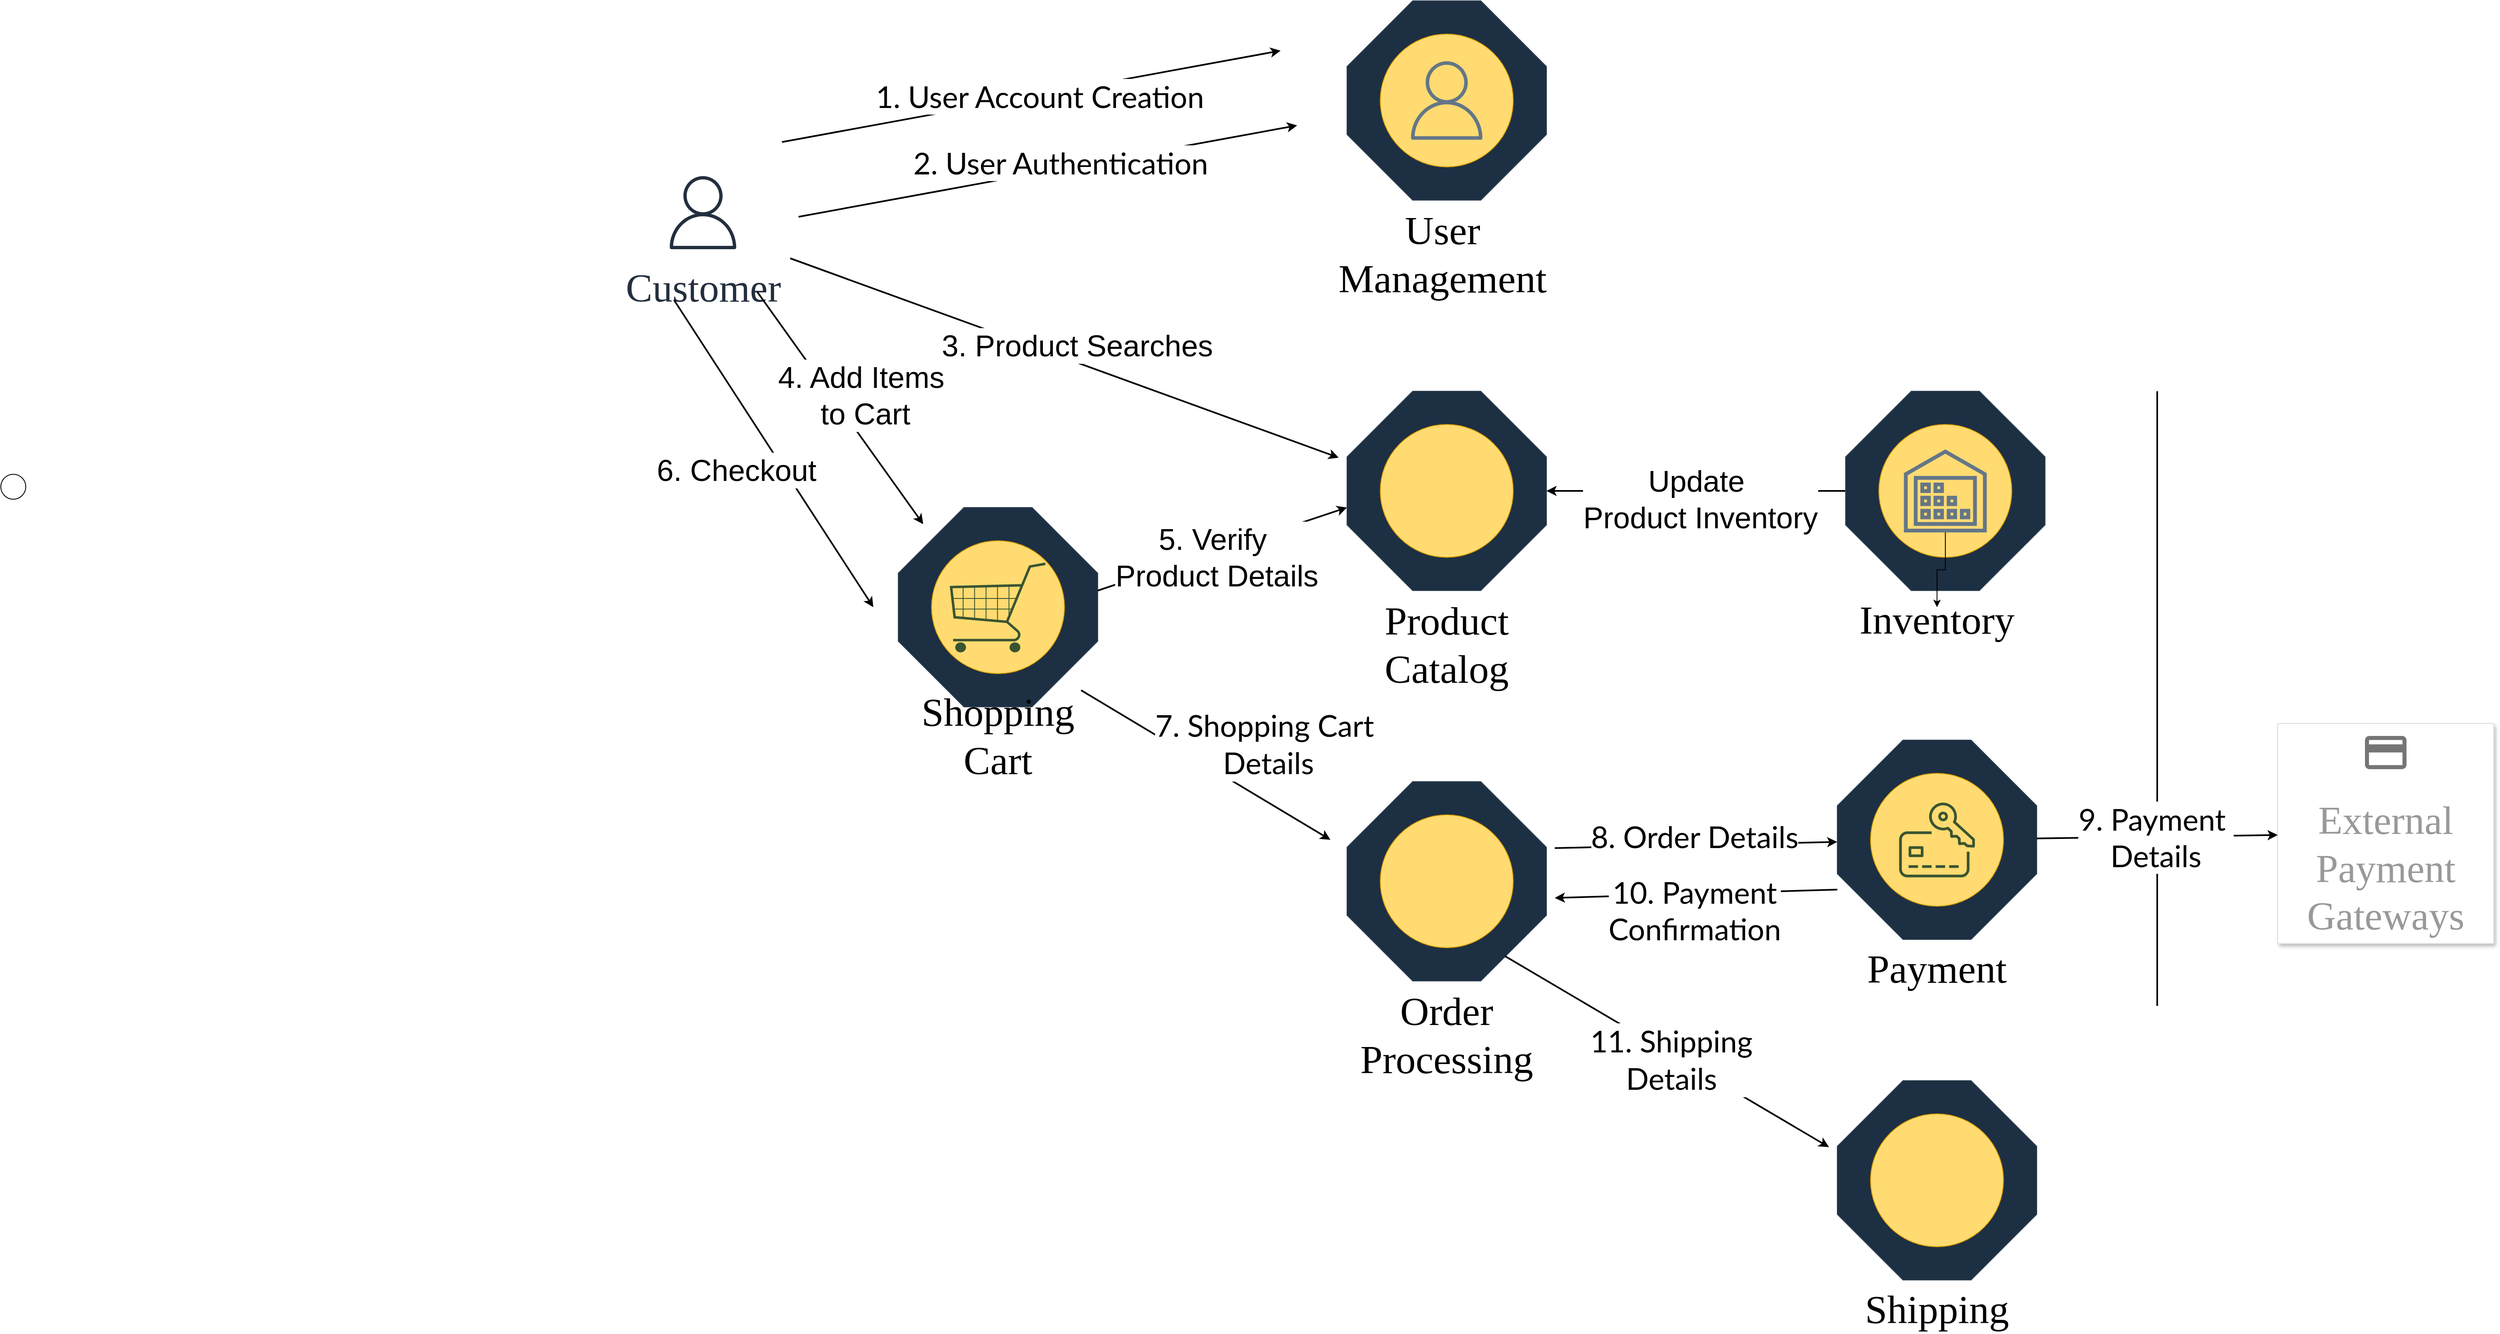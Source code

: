 <mxfile version="24.0.1" type="google">
  <diagram name="Page-1" id="0YcZO2sCVYxOVOXQs7Kz">
    <mxGraphModel dx="4204" dy="2379" grid="1" gridSize="10" guides="1" tooltips="1" connect="1" arrows="1" fold="1" page="1" pageScale="1" pageWidth="850" pageHeight="1100" math="0" shadow="0">
      <root>
        <mxCell id="0" />
        <mxCell id="1" parent="0" />
        <mxCell id="bEJetSFqN9zp64WMlj3R-33" value="" style="group;fontFamily=Dosis;fontSource=https%3A%2F%2Ffonts.googleapis.com%2Fcss%3Ffamily%3DDosis;fontSize=48;fontStyle=0" parent="1" connectable="0" vertex="1">
          <mxGeometry x="240" y="220" width="280" height="290" as="geometry" />
        </mxCell>
        <mxCell id="bEJetSFqN9zp64WMlj3R-8" value="" style="whiteSpace=wrap;html=1;shape=mxgraph.basic.octagon2;align=center;verticalAlign=middle;dx=39.51;fillColor=#1d2f42;strokeColor=#314354;fontColor=#ffffff;fontFamily=Helvetica;fontSize=12;" parent="bEJetSFqN9zp64WMlj3R-33" vertex="1">
          <mxGeometry x="20" width="240" height="240" as="geometry" />
        </mxCell>
        <mxCell id="bEJetSFqN9zp64WMlj3R-2" value="" style="ellipse;whiteSpace=wrap;html=1;aspect=fixed;fillColor=#ffdb71;strokeColor=#d79b00;gradientColor=none;" parent="bEJetSFqN9zp64WMlj3R-33" vertex="1">
          <mxGeometry x="60" y="40" width="160" height="160" as="geometry" />
        </mxCell>
        <mxCell id="bEJetSFqN9zp64WMlj3R-5" value="" style="verticalLabelPosition=bottom;shadow=0;dashed=0;align=center;html=1;verticalAlign=top;strokeWidth=1;shape=mxgraph.mockup.misc.shoppingCart;strokeColor=#3A5431;direction=east;rotation=0;fillColor=#6d8764;fontColor=#ffffff;" parent="bEJetSFqN9zp64WMlj3R-33" vertex="1">
          <mxGeometry x="80" y="65" width="120" height="110" as="geometry" />
        </mxCell>
        <mxCell id="bEJetSFqN9zp64WMlj3R-23" value="&lt;h1 style=&quot;font-size: 48px;&quot;&gt;&lt;span style=&quot;font-weight: normal;&quot;&gt;Shopping Cart&lt;/span&gt;&lt;/h1&gt;" style="text;html=1;align=center;verticalAlign=middle;whiteSpace=wrap;rounded=0;fontSize=48;fontStyle=0;fontFamily=Dosis;fontSource=https%3A%2F%2Ffonts.googleapis.com%2Fcss%3Ffamily%3DDosis;" parent="bEJetSFqN9zp64WMlj3R-33" vertex="1">
          <mxGeometry y="260" width="280" height="30" as="geometry" />
        </mxCell>
        <mxCell id="bEJetSFqN9zp64WMlj3R-85" value="" style="endArrow=classic;html=1;rounded=0;strokeWidth=2;jumpStyle=none;spacingTop=24;spacingLeft=24;spacingBottom=24;spacingRight=24;textDirection=ltr;" parent="bEJetSFqN9zp64WMlj3R-33" edge="1">
          <mxGeometry relative="1" as="geometry">
            <mxPoint x="240" y="220" as="sourcePoint" />
            <mxPoint x="540" y="400" as="targetPoint" />
          </mxGeometry>
        </mxCell>
        <mxCell id="bEJetSFqN9zp64WMlj3R-86" value="&lt;span style=&quot;font-size: 36px;&quot;&gt;&lt;font style=&quot;font-size: 36px;&quot; data-font-src=&quot;https://fonts.googleapis.com/css?family=Lato&quot; face=&quot;Lato&quot;&gt;7. Shopping Cart&amp;nbsp;&lt;/font&gt;&lt;/span&gt;&lt;div&gt;&lt;span style=&quot;font-size: 36px;&quot;&gt;&lt;font face=&quot;Lato&quot;&gt;Details&lt;/font&gt;&lt;/span&gt;&lt;/div&gt;" style="edgeLabel;resizable=0;html=1;;align=center;verticalAlign=middle;spacingLeft=9;spacingBottom=10;" parent="bEJetSFqN9zp64WMlj3R-85" connectable="0" vertex="1">
          <mxGeometry relative="1" as="geometry">
            <mxPoint x="70" y="-20" as="offset" />
          </mxGeometry>
        </mxCell>
        <mxCell id="bEJetSFqN9zp64WMlj3R-34" value="" style="group" parent="1" connectable="0" vertex="1">
          <mxGeometry x="770" y="-390" width="290" height="290" as="geometry" />
        </mxCell>
        <mxCell id="bEJetSFqN9zp64WMlj3R-27" value="" style="whiteSpace=wrap;html=1;shape=mxgraph.basic.octagon2;align=center;verticalAlign=middle;dx=39.51;fillColor=#1d2f42;strokeColor=#314354;fontColor=#ffffff;" parent="bEJetSFqN9zp64WMlj3R-34" vertex="1">
          <mxGeometry x="30" width="240" height="240" as="geometry" />
        </mxCell>
        <mxCell id="bEJetSFqN9zp64WMlj3R-28" value="" style="ellipse;whiteSpace=wrap;html=1;aspect=fixed;fillColor=#ffdb71;strokeColor=#d79b00;gradientColor=none;align=center;verticalAlign=middle;fontFamily=Helvetica;fontSize=12;fontColor=default;" parent="bEJetSFqN9zp64WMlj3R-34" vertex="1">
          <mxGeometry x="70" y="40" width="160" height="160" as="geometry" />
        </mxCell>
        <mxCell id="bEJetSFqN9zp64WMlj3R-30" value="" style="sketch=0;outlineConnect=0;fontColor=#ffffff;fillColor=#647687;strokeColor=#314354;dashed=0;verticalLabelPosition=bottom;verticalAlign=top;align=center;html=1;fontSize=12;fontStyle=0;aspect=fixed;pointerEvents=1;shape=mxgraph.aws4.user;" parent="bEJetSFqN9zp64WMlj3R-34" vertex="1">
          <mxGeometry x="102.75" y="72.75" width="94.5" height="94.5" as="geometry" />
        </mxCell>
        <mxCell id="bEJetSFqN9zp64WMlj3R-37" value="" style="group;fontFamily=Dosis;fontSource=https%3A%2F%2Ffonts.googleapis.com%2Fcss%3Ffamily%3DDosis;" parent="1" connectable="0" vertex="1">
          <mxGeometry x="1370" y="500" width="280" height="290" as="geometry" />
        </mxCell>
        <mxCell id="bEJetSFqN9zp64WMlj3R-25" value="&lt;font data-font-src=&quot;https://fonts.googleapis.com/css?family=Dosis&quot; face=&quot;Dosis&quot; style=&quot;font-size: 48px;&quot;&gt;Payment&lt;/font&gt;" style="text;html=1;align=center;verticalAlign=middle;whiteSpace=wrap;rounded=0;fontSize=17;fontStyle=0" parent="bEJetSFqN9zp64WMlj3R-37" vertex="1">
          <mxGeometry y="260" width="280" height="30" as="geometry" />
        </mxCell>
        <mxCell id="bEJetSFqN9zp64WMlj3R-36" value="" style="group" parent="bEJetSFqN9zp64WMlj3R-37" connectable="0" vertex="1">
          <mxGeometry x="20" width="240" height="240" as="geometry" />
        </mxCell>
        <mxCell id="bEJetSFqN9zp64WMlj3R-13" value="" style="whiteSpace=wrap;html=1;shape=mxgraph.basic.octagon2;align=center;verticalAlign=middle;dx=39.51;fillColor=#1d2f42;strokeColor=#314354;fontColor=#ffffff;fontFamily=Helvetica;fontSize=12;" parent="bEJetSFqN9zp64WMlj3R-36" vertex="1">
          <mxGeometry width="240" height="240" as="geometry" />
        </mxCell>
        <mxCell id="bEJetSFqN9zp64WMlj3R-14" value="" style="ellipse;whiteSpace=wrap;html=1;aspect=fixed;fillColor=#ffdb71;strokeColor=#d79b00;gradientColor=none;" parent="bEJetSFqN9zp64WMlj3R-36" vertex="1">
          <mxGeometry x="40" y="40" width="160" height="160" as="geometry" />
        </mxCell>
        <mxCell id="bEJetSFqN9zp64WMlj3R-16" value="" style="sketch=0;points=[[0,0,0],[0.25,0,0],[0.5,0,0],[0.75,0,0],[1,0,0],[0,1,0],[0.25,1,0],[0.5,1,0],[0.75,1,0],[1,1,0],[0,0.25,0],[0,0.5,0],[0,0.75,0],[1,0.25,0],[1,0.5,0],[1,0.75,0]];outlineConnect=0;fontColor=#ffffff;fillColor=none;strokeColor=#3A5431;dashed=0;verticalLabelPosition=bottom;verticalAlign=top;align=center;html=1;fontSize=12;fontStyle=0;aspect=fixed;shape=mxgraph.aws4.resourceIcon;resIcon=mxgraph.aws4.payment_cryptography;" parent="bEJetSFqN9zp64WMlj3R-36" vertex="1">
          <mxGeometry x="63" y="63" width="114" height="114" as="geometry" />
        </mxCell>
        <mxCell id="bEJetSFqN9zp64WMlj3R-91" value="" style="endArrow=classic;html=1;rounded=0;strokeWidth=2;jumpStyle=none;spacingTop=24;spacingLeft=24;spacingBottom=24;spacingRight=24;textDirection=ltr;" parent="bEJetSFqN9zp64WMlj3R-37" edge="1">
          <mxGeometry relative="1" as="geometry">
            <mxPoint x="20" y="180" as="sourcePoint" />
            <mxPoint x="-320" y="190" as="targetPoint" />
          </mxGeometry>
        </mxCell>
        <mxCell id="bEJetSFqN9zp64WMlj3R-92" value="&lt;span style=&quot;font-size: 36px;&quot;&gt;10. Payment &lt;br style=&quot;font-size: 36px;&quot;&gt;Confirmation&lt;/span&gt;" style="edgeLabel;resizable=0;html=1;;align=center;verticalAlign=middle;spacingLeft=9;spacingBottom=10;fontSize=36;fontFamily=Lato;fontSource=https%3A%2F%2Ffonts.googleapis.com%2Fcss%3Ffamily%3DLato;" parent="bEJetSFqN9zp64WMlj3R-91" connectable="0" vertex="1">
          <mxGeometry relative="1" as="geometry">
            <mxPoint x="-7" y="25" as="offset" />
          </mxGeometry>
        </mxCell>
        <mxCell id="bEJetSFqN9zp64WMlj3R-38" value="" style="group" parent="1" connectable="0" vertex="1">
          <mxGeometry x="780" y="80" width="280" height="290" as="geometry" />
        </mxCell>
        <mxCell id="bEJetSFqN9zp64WMlj3R-35" value="" style="group" parent="bEJetSFqN9zp64WMlj3R-38" connectable="0" vertex="1">
          <mxGeometry x="20" width="240" height="240" as="geometry" />
        </mxCell>
        <mxCell id="bEJetSFqN9zp64WMlj3R-9" value="" style="whiteSpace=wrap;html=1;shape=mxgraph.basic.octagon2;align=center;verticalAlign=middle;dx=39.51;fillColor=#1d2f42;strokeColor=#314354;fontColor=#ffffff;fontFamily=Helvetica;fontSize=12;" parent="bEJetSFqN9zp64WMlj3R-35" vertex="1">
          <mxGeometry width="240" height="240" as="geometry" />
        </mxCell>
        <mxCell id="bEJetSFqN9zp64WMlj3R-10" value="" style="ellipse;whiteSpace=wrap;html=1;aspect=fixed;fillColor=#ffdb71;strokeColor=#d79b00;gradientColor=none;" parent="bEJetSFqN9zp64WMlj3R-35" vertex="1">
          <mxGeometry x="40" y="40" width="160" height="160" as="geometry" />
        </mxCell>
        <mxCell id="bEJetSFqN9zp64WMlj3R-12" value="" style="shape=image;html=1;verticalAlign=top;verticalLabelPosition=bottom;labelBackgroundColor=#ffffff;imageAspect=0;aspect=fixed;image=https://cdn2.iconfinder.com/data/icons/thin-line-icons-for-seo-and-development-1/64/SEO_site_map-128.png;imageBackground=none;imageBorder=none;strokeWidth=3;" parent="bEJetSFqN9zp64WMlj3R-35" vertex="1">
          <mxGeometry x="56" y="56" width="128" height="128" as="geometry" />
        </mxCell>
        <mxCell id="bEJetSFqN9zp64WMlj3R-39" value="" style="group" parent="1" connectable="0" vertex="1">
          <mxGeometry x="1370" y="910" width="280" height="290" as="geometry" />
        </mxCell>
        <mxCell id="bEJetSFqN9zp64WMlj3R-17" value="" style="whiteSpace=wrap;html=1;shape=mxgraph.basic.octagon2;align=center;verticalAlign=middle;dx=39.51;fillColor=#1d2f42;strokeColor=#314354;fontColor=#ffffff;fontFamily=Helvetica;fontSize=12;" parent="bEJetSFqN9zp64WMlj3R-39" vertex="1">
          <mxGeometry x="20" width="240" height="240" as="geometry" />
        </mxCell>
        <mxCell id="bEJetSFqN9zp64WMlj3R-18" value="" style="ellipse;whiteSpace=wrap;html=1;aspect=fixed;fillColor=#ffdb71;strokeColor=#d79b00;gradientColor=none;" parent="bEJetSFqN9zp64WMlj3R-39" vertex="1">
          <mxGeometry x="60" y="40" width="160" height="160" as="geometry" />
        </mxCell>
        <mxCell id="bEJetSFqN9zp64WMlj3R-20" value="" style="shape=image;html=1;verticalAlign=top;verticalLabelPosition=bottom;labelBackgroundColor=#ffffff;imageAspect=0;aspect=fixed;image=https://cdn0.iconfinder.com/data/icons/e-commerce-line-style/32/ecommerce_line_style-07-128.png" parent="bEJetSFqN9zp64WMlj3R-39" vertex="1">
          <mxGeometry x="76" y="56" width="128" height="128" as="geometry" />
        </mxCell>
        <mxCell id="bEJetSFqN9zp64WMlj3R-26" value="Shipping" style="text;html=1;align=center;verticalAlign=middle;whiteSpace=wrap;rounded=0;fontSize=48;fontFamily=Dosis;fontSource=https%3A%2F%2Ffonts.googleapis.com%2Fcss%3Ffamily%3DDosis;" parent="bEJetSFqN9zp64WMlj3R-39" vertex="1">
          <mxGeometry y="260" width="280" height="30" as="geometry" />
        </mxCell>
        <mxCell id="bEJetSFqN9zp64WMlj3R-41" value="&lt;font data-font-src=&quot;https://fonts.googleapis.com/css?family=Dosis&quot; face=&quot;Dosis&quot; style=&quot;font-size: 48px;&quot;&gt;Customer&lt;/font&gt;" style="sketch=0;outlineConnect=0;fontColor=#232F3E;gradientColor=none;strokeColor=#232F3E;fillColor=#ffffff;dashed=0;verticalLabelPosition=bottom;verticalAlign=top;align=center;html=1;fontSize=12;fontStyle=0;aspect=fixed;shape=mxgraph.aws4.resourceIcon;resIcon=mxgraph.aws4.user;" parent="1" vertex="1">
          <mxGeometry x="-30" y="-190" width="110" height="110" as="geometry" />
        </mxCell>
        <mxCell id="bEJetSFqN9zp64WMlj3R-42" value="" style="endArrow=classic;html=1;rounded=0;strokeWidth=2;jumpStyle=none;spacingTop=24;spacingLeft=24;spacingBottom=24;spacingRight=24;textDirection=ltr;" parent="1" edge="1">
          <mxGeometry relative="1" as="geometry">
            <mxPoint x="90" y="-40" as="sourcePoint" />
            <mxPoint x="290" y="240" as="targetPoint" />
          </mxGeometry>
        </mxCell>
        <mxCell id="bEJetSFqN9zp64WMlj3R-43" value="&lt;font style=&quot;font-size: 36px;&quot;&gt;4. Add Items&amp;nbsp;&lt;/font&gt;&lt;div&gt;&lt;font style=&quot;font-size: 36px;&quot;&gt;to Cart&lt;/font&gt;&lt;/div&gt;" style="edgeLabel;resizable=0;html=1;;align=center;verticalAlign=middle;spacingLeft=9;spacingBottom=10;fontSize=36;" parent="bEJetSFqN9zp64WMlj3R-42" connectable="0" vertex="1">
          <mxGeometry relative="1" as="geometry">
            <mxPoint x="25" y="-10" as="offset" />
          </mxGeometry>
        </mxCell>
        <mxCell id="bEJetSFqN9zp64WMlj3R-49" value="" style="endArrow=classic;html=1;rounded=0;strokeWidth=2;jumpStyle=none;spacingTop=24;spacingLeft=24;spacingBottom=24;spacingRight=24;textDirection=ltr;" parent="1" edge="1">
          <mxGeometry relative="1" as="geometry">
            <mxPoint x="120" y="-220" as="sourcePoint" />
            <mxPoint x="720" y="-330" as="targetPoint" />
          </mxGeometry>
        </mxCell>
        <mxCell id="bEJetSFqN9zp64WMlj3R-50" value="&lt;font data-font-src=&quot;https://fonts.googleapis.com/css?family=Lato&quot; face=&quot;Lato&quot; style=&quot;font-size: 36px;&quot;&gt;1. User Account Creation&lt;/font&gt;" style="edgeLabel;resizable=0;html=1;;align=center;verticalAlign=middle;spacingLeft=9;spacingBottom=10;fontSize=24;" parent="bEJetSFqN9zp64WMlj3R-49" connectable="0" vertex="1">
          <mxGeometry relative="1" as="geometry">
            <mxPoint x="5" y="5" as="offset" />
          </mxGeometry>
        </mxCell>
        <mxCell id="bEJetSFqN9zp64WMlj3R-53" value="" style="endArrow=classic;html=1;rounded=0;strokeWidth=2;jumpStyle=none;spacingTop=24;spacingLeft=24;spacingBottom=24;spacingRight=24;textDirection=ltr;" parent="1" edge="1">
          <mxGeometry relative="1" as="geometry">
            <mxPoint x="140" y="-130" as="sourcePoint" />
            <mxPoint x="740" y="-240" as="targetPoint" />
          </mxGeometry>
        </mxCell>
        <mxCell id="bEJetSFqN9zp64WMlj3R-54" value="&lt;span style=&quot;font-size: 36px;&quot;&gt;2. User Authentication&lt;/span&gt;" style="edgeLabel;resizable=0;html=1;;align=center;verticalAlign=middle;spacingLeft=9;spacingBottom=10;fontFamily=Lato;fontSource=https%3A%2F%2Ffonts.googleapis.com%2Fcss%3Ffamily%3DLato;fontSize=36;" parent="bEJetSFqN9zp64WMlj3R-53" connectable="0" vertex="1">
          <mxGeometry relative="1" as="geometry">
            <mxPoint x="10" y="-5" as="offset" />
          </mxGeometry>
        </mxCell>
        <mxCell id="bEJetSFqN9zp64WMlj3R-55" value="" style="endArrow=classic;html=1;rounded=0;strokeWidth=2;jumpStyle=none;spacingTop=24;spacingLeft=24;spacingBottom=24;spacingRight=24;textDirection=ltr;" parent="1" edge="1">
          <mxGeometry relative="1" as="geometry">
            <mxPoint x="130" y="-80" as="sourcePoint" />
            <mxPoint x="790" y="160" as="targetPoint" />
          </mxGeometry>
        </mxCell>
        <mxCell id="bEJetSFqN9zp64WMlj3R-56" value="&lt;font style=&quot;font-size: 36px;&quot;&gt;3. Product Searches&lt;br style=&quot;font-size: 36px;&quot;&gt;&lt;/font&gt;" style="edgeLabel;resizable=0;html=1;;align=center;verticalAlign=middle;spacingLeft=9;spacingBottom=10;fontSize=36;" parent="bEJetSFqN9zp64WMlj3R-55" connectable="0" vertex="1">
          <mxGeometry relative="1" as="geometry">
            <mxPoint x="10" y="-10" as="offset" />
          </mxGeometry>
        </mxCell>
        <mxCell id="bEJetSFqN9zp64WMlj3R-64" value="" style="group" parent="1" connectable="0" vertex="1">
          <mxGeometry x="780" y="550" width="280" height="290" as="geometry" />
        </mxCell>
        <mxCell id="bEJetSFqN9zp64WMlj3R-65" value="" style="whiteSpace=wrap;html=1;shape=mxgraph.basic.octagon2;align=center;verticalAlign=middle;dx=39.51;fillColor=#1d2f42;strokeColor=#314354;fontColor=#ffffff;fontFamily=Helvetica;fontSize=12;" parent="bEJetSFqN9zp64WMlj3R-64" vertex="1">
          <mxGeometry x="20" width="240" height="240" as="geometry" />
        </mxCell>
        <mxCell id="bEJetSFqN9zp64WMlj3R-66" value="" style="ellipse;whiteSpace=wrap;html=1;aspect=fixed;fillColor=#ffdb71;strokeColor=#d79b00;gradientColor=none;" parent="bEJetSFqN9zp64WMlj3R-64" vertex="1">
          <mxGeometry x="60" y="40" width="160" height="160" as="geometry" />
        </mxCell>
        <mxCell id="bEJetSFqN9zp64WMlj3R-71" value="" style="shape=image;html=1;verticalAlign=top;verticalLabelPosition=bottom;labelBackgroundColor=#ffffff;imageAspect=0;aspect=fixed;image=https://cdn0.iconfinder.com/data/icons/ui-interface-6/24/check-in-box-128.png;fontColor=#67AB9F;imageBorder=none;imageBackground=none;" parent="bEJetSFqN9zp64WMlj3R-64" vertex="1">
          <mxGeometry x="76" y="56" width="128" height="128" as="geometry" />
        </mxCell>
        <mxCell id="bEJetSFqN9zp64WMlj3R-77" value="&lt;font face=&quot;Dosis&quot; style=&quot;font-size: 48px;&quot;&gt;&lt;font style=&quot;font-size: 48px;&quot;&gt;External Payment&lt;/font&gt; Gateways&lt;/font&gt;" style="strokeColor=#dddddd;shadow=1;strokeWidth=1;rounded=1;absoluteArcSize=1;arcSize=2;labelPosition=center;verticalLabelPosition=middle;align=center;verticalAlign=bottom;spacingLeft=0;fontColor=#999999;fontSize=12;whiteSpace=wrap;spacingBottom=2;html=1;" parent="1" vertex="1">
          <mxGeometry x="1920" y="480" width="260" height="265" as="geometry" />
        </mxCell>
        <mxCell id="bEJetSFqN9zp64WMlj3R-78" value="" style="sketch=0;dashed=0;connectable=0;html=1;fillColor=#757575;strokeColor=none;shape=mxgraph.gcp2.payment;part=1;" parent="bEJetSFqN9zp64WMlj3R-77" vertex="1">
          <mxGeometry x="0.5" width="50" height="40" relative="1" as="geometry">
            <mxPoint x="-25" y="15" as="offset" />
          </mxGeometry>
        </mxCell>
        <mxCell id="bEJetSFqN9zp64WMlj3R-79" value="" style="ellipse;" parent="1" vertex="1">
          <mxGeometry x="-820" y="180" width="30" height="30" as="geometry" />
        </mxCell>
        <mxCell id="bEJetSFqN9zp64WMlj3R-80" value="" style="line;strokeWidth=2;direction=south;html=1;" parent="1" vertex="1">
          <mxGeometry x="1770" y="80" width="10" height="740" as="geometry" />
        </mxCell>
        <mxCell id="bEJetSFqN9zp64WMlj3R-81" value="" style="endArrow=classic;html=1;rounded=0;strokeWidth=2;jumpStyle=none;spacingTop=24;spacingLeft=24;spacingBottom=24;spacingRight=24;textDirection=ltr;" parent="1" edge="1">
          <mxGeometry relative="1" as="geometry">
            <mxPoint x="-10" y="-30" as="sourcePoint" />
            <mxPoint x="230" y="340" as="targetPoint" />
          </mxGeometry>
        </mxCell>
        <mxCell id="bEJetSFqN9zp64WMlj3R-82" value="&lt;span style=&quot;font-size: 36px;&quot;&gt;6. Checkout&lt;/span&gt;" style="edgeLabel;resizable=0;html=1;;align=center;verticalAlign=middle;spacingLeft=9;spacingBottom=10;fontSize=36;" parent="bEJetSFqN9zp64WMlj3R-81" connectable="0" vertex="1">
          <mxGeometry relative="1" as="geometry">
            <mxPoint x="-50" y="25" as="offset" />
          </mxGeometry>
        </mxCell>
        <mxCell id="bEJetSFqN9zp64WMlj3R-83" value="" style="endArrow=classic;html=1;rounded=0;strokeWidth=2;jumpStyle=none;spacingTop=24;spacingLeft=24;spacingBottom=24;spacingRight=24;textDirection=ltr;" parent="1" edge="1">
          <mxGeometry relative="1" as="geometry">
            <mxPoint x="500" y="320" as="sourcePoint" />
            <mxPoint x="800" y="220" as="targetPoint" />
          </mxGeometry>
        </mxCell>
        <mxCell id="bEJetSFqN9zp64WMlj3R-84" value="&lt;font style=&quot;font-size: 36px;&quot;&gt;5. Verify&amp;nbsp;&lt;/font&gt;&lt;div&gt;&lt;font style=&quot;font-size: 36px;&quot;&gt;Product Details&lt;/font&gt;&lt;/div&gt;" style="edgeLabel;resizable=0;html=1;;align=center;verticalAlign=middle;spacingLeft=9;spacingBottom=10;fontSize=36;" parent="bEJetSFqN9zp64WMlj3R-83" connectable="0" vertex="1">
          <mxGeometry relative="1" as="geometry">
            <mxPoint x="-12" y="15" as="offset" />
          </mxGeometry>
        </mxCell>
        <mxCell id="bEJetSFqN9zp64WMlj3R-87" value="" style="endArrow=classic;html=1;rounded=0;strokeWidth=2;jumpStyle=none;spacingTop=24;spacingLeft=24;spacingBottom=24;spacingRight=24;textDirection=ltr;" parent="1" target="bEJetSFqN9zp64WMlj3R-13" edge="1">
          <mxGeometry relative="1" as="geometry">
            <mxPoint x="1050" y="630" as="sourcePoint" />
            <mxPoint x="980" y="390" as="targetPoint" />
          </mxGeometry>
        </mxCell>
        <mxCell id="bEJetSFqN9zp64WMlj3R-88" value="&lt;span style=&quot;font-size: 36px;&quot;&gt;8. Order Details&lt;/span&gt;" style="edgeLabel;resizable=0;html=1;;align=center;verticalAlign=middle;spacingLeft=9;spacingBottom=10;fontFamily=Lato;fontSource=https%3A%2F%2Ffonts.googleapis.com%2Fcss%3Ffamily%3DLato;fontSize=36;" parent="bEJetSFqN9zp64WMlj3R-87" connectable="0" vertex="1">
          <mxGeometry relative="1" as="geometry">
            <mxPoint x="-7" y="-6" as="offset" />
          </mxGeometry>
        </mxCell>
        <mxCell id="bEJetSFqN9zp64WMlj3R-89" value="" style="endArrow=classic;html=1;rounded=0;strokeWidth=2;jumpStyle=none;spacingTop=24;spacingLeft=24;spacingBottom=24;spacingRight=24;textDirection=ltr;" parent="1" source="bEJetSFqN9zp64WMlj3R-13" target="bEJetSFqN9zp64WMlj3R-77" edge="1">
          <mxGeometry relative="1" as="geometry">
            <mxPoint x="1480" y="752" as="sourcePoint" />
            <mxPoint x="1770" y="710" as="targetPoint" />
          </mxGeometry>
        </mxCell>
        <mxCell id="bEJetSFqN9zp64WMlj3R-90" value="&lt;span style=&quot;font-size: 36px;&quot;&gt;9. Payment&amp;nbsp;&lt;/span&gt;&lt;div&gt;&lt;span style=&quot;font-size: 36px;&quot;&gt;Details&lt;/span&gt;&lt;/div&gt;" style="edgeLabel;resizable=0;html=1;;align=center;verticalAlign=middle;spacingLeft=9;spacingBottom=10;fontFamily=Lato;fontSource=https%3A%2F%2Ffonts.googleapis.com%2Fcss%3Ffamily%3DLato;fontSize=36;" parent="bEJetSFqN9zp64WMlj3R-89" connectable="0" vertex="1">
          <mxGeometry relative="1" as="geometry">
            <mxPoint x="-7" y="5" as="offset" />
          </mxGeometry>
        </mxCell>
        <mxCell id="bEJetSFqN9zp64WMlj3R-93" value="" style="endArrow=classic;html=1;rounded=0;strokeWidth=2;jumpStyle=none;spacingTop=24;spacingLeft=24;spacingBottom=24;spacingRight=24;textDirection=ltr;" parent="1" source="bEJetSFqN9zp64WMlj3R-58" target="bEJetSFqN9zp64WMlj3R-9" edge="1">
          <mxGeometry relative="1" as="geometry">
            <mxPoint x="1080" y="340" as="sourcePoint" />
            <mxPoint x="970" y="220" as="targetPoint" />
          </mxGeometry>
        </mxCell>
        <mxCell id="bEJetSFqN9zp64WMlj3R-94" value="&lt;span style=&quot;font-size: 36px;&quot;&gt;Update&amp;nbsp;&lt;/span&gt;&lt;div&gt;&lt;span style=&quot;font-size: 36px;&quot;&gt;Product Inventory&lt;/span&gt;&lt;/div&gt;" style="edgeLabel;resizable=0;html=1;;align=center;verticalAlign=middle;spacingLeft=9;spacingBottom=10;fontSize=36;" parent="bEJetSFqN9zp64WMlj3R-93" connectable="0" vertex="1">
          <mxGeometry relative="1" as="geometry">
            <mxPoint y="15" as="offset" />
          </mxGeometry>
        </mxCell>
        <mxCell id="bEJetSFqN9zp64WMlj3R-95" value="" style="endArrow=classic;html=1;rounded=0;strokeWidth=2;jumpStyle=none;spacingTop=24;spacingLeft=24;spacingBottom=24;spacingRight=24;textDirection=ltr;" parent="1" edge="1">
          <mxGeometry relative="1" as="geometry">
            <mxPoint x="990" y="760" as="sourcePoint" />
            <mxPoint x="1380" y="990" as="targetPoint" />
          </mxGeometry>
        </mxCell>
        <mxCell id="bEJetSFqN9zp64WMlj3R-96" value="&lt;span style=&quot;font-size: 36px;&quot;&gt;&lt;font face=&quot;Lato&quot;&gt;11. Shipping &lt;br&gt;Details&lt;/font&gt;&lt;/span&gt;" style="edgeLabel;resizable=0;html=1;;align=center;verticalAlign=middle;spacingLeft=9;spacingBottom=10;" parent="bEJetSFqN9zp64WMlj3R-95" connectable="0" vertex="1">
          <mxGeometry relative="1" as="geometry">
            <mxPoint y="15" as="offset" />
          </mxGeometry>
        </mxCell>
        <mxCell id="bEJetSFqN9zp64WMlj3R-97" value="" style="group;fontFamily=Dosis;fontSource=https%3A%2F%2Ffonts.googleapis.com%2Fcss%3Ffamily%3DDosis;" parent="1" connectable="0" vertex="1">
          <mxGeometry x="1370" y="80" width="280" height="290" as="geometry" />
        </mxCell>
        <mxCell id="bEJetSFqN9zp64WMlj3R-58" value="" style="whiteSpace=wrap;html=1;shape=mxgraph.basic.octagon2;align=center;verticalAlign=middle;dx=39.51;fillColor=#1d2f42;strokeColor=#314354;fontColor=#ffffff;fontFamily=Helvetica;fontSize=12;" parent="bEJetSFqN9zp64WMlj3R-97" vertex="1">
          <mxGeometry x="30" width="240" height="240" as="geometry" />
        </mxCell>
        <mxCell id="bEJetSFqN9zp64WMlj3R-59" value="" style="ellipse;whiteSpace=wrap;html=1;aspect=fixed;fillColor=#ffdb71;strokeColor=#d79b00;gradientColor=none;align=center;verticalAlign=middle;fontFamily=Helvetica;fontSize=12;fontColor=default;" parent="bEJetSFqN9zp64WMlj3R-97" vertex="1">
          <mxGeometry x="70" y="40" width="160" height="160" as="geometry" />
        </mxCell>
        <mxCell id="bEJetSFqN9zp64WMlj3R-61" value="&lt;font data-font-src=&quot;https://fonts.googleapis.com/css?family=Dosis&quot; face=&quot;Dosis&quot; style=&quot;font-size: 48px;&quot;&gt;Inventory&lt;/font&gt;" style="text;html=1;align=center;verticalAlign=middle;whiteSpace=wrap;rounded=0;fontSize=17;" parent="bEJetSFqN9zp64WMlj3R-97" vertex="1">
          <mxGeometry y="260" width="280" height="30" as="geometry" />
        </mxCell>
        <mxCell id="3GqVpu8EgJMBrXUlduNZ-3" value="" style="edgeStyle=orthogonalEdgeStyle;rounded=0;orthogonalLoop=1;jettySize=auto;html=1;" edge="1" parent="bEJetSFqN9zp64WMlj3R-97" source="bEJetSFqN9zp64WMlj3R-76" target="bEJetSFqN9zp64WMlj3R-61">
          <mxGeometry relative="1" as="geometry" />
        </mxCell>
        <mxCell id="bEJetSFqN9zp64WMlj3R-76" value="" style="sketch=0;outlineConnect=0;fontColor=#ffffff;fillColor=#647687;strokeColor=#314354;dashed=0;verticalLabelPosition=bottom;verticalAlign=top;align=center;html=1;fontSize=12;fontStyle=0;aspect=fixed;pointerEvents=1;shape=mxgraph.aws4.inventory;" parent="bEJetSFqN9zp64WMlj3R-97" vertex="1">
          <mxGeometry x="100" y="70" width="100" height="100" as="geometry" />
        </mxCell>
        <mxCell id="bEJetSFqN9zp64WMlj3R-31" value="&lt;font style=&quot;font-size: 48px;&quot;&gt;User Management&lt;/font&gt;" style="text;html=1;align=center;verticalAlign=middle;whiteSpace=wrap;rounded=0;fontSize=48;fontFamily=Dosis;fontSource=https%3A%2F%2Ffonts.googleapis.com%2Fcss%3Ffamily%3DDosis;fontStyle=0" parent="1" vertex="1">
          <mxGeometry x="770" y="-100" width="290" height="30" as="geometry" />
        </mxCell>
        <mxCell id="bEJetSFqN9zp64WMlj3R-24" value="&lt;h1 style=&quot;font-size: 48px;&quot;&gt;&lt;font style=&quot;font-size: 48px; font-weight: normal;&quot; data-font-src=&quot;https://fonts.googleapis.com/css?family=Dosis&quot;&gt;Product Catalog&lt;/font&gt;&lt;/h1&gt;" style="text;html=1;align=center;verticalAlign=middle;whiteSpace=wrap;rounded=0;fontSize=48;fontFamily=Dosis;fontSource=https%3A%2F%2Ffonts.googleapis.com%2Fcss%3Ffamily%3DDosis;" parent="1" vertex="1">
          <mxGeometry x="780" y="370" width="280" height="30" as="geometry" />
        </mxCell>
        <mxCell id="bEJetSFqN9zp64WMlj3R-68" value="&lt;font style=&quot;font-size: 48px;&quot;&gt;Order Processing&lt;/font&gt;" style="text;html=1;align=center;verticalAlign=middle;whiteSpace=wrap;rounded=0;fontSize=48;fontFamily=Dosis;fontSource=https%3A%2F%2Ffonts.googleapis.com%2Fcss%3Ffamily%3DDosis;fontStyle=0" parent="1" vertex="1">
          <mxGeometry x="780" y="840" width="280" height="30" as="geometry" />
        </mxCell>
      </root>
    </mxGraphModel>
  </diagram>
</mxfile>
